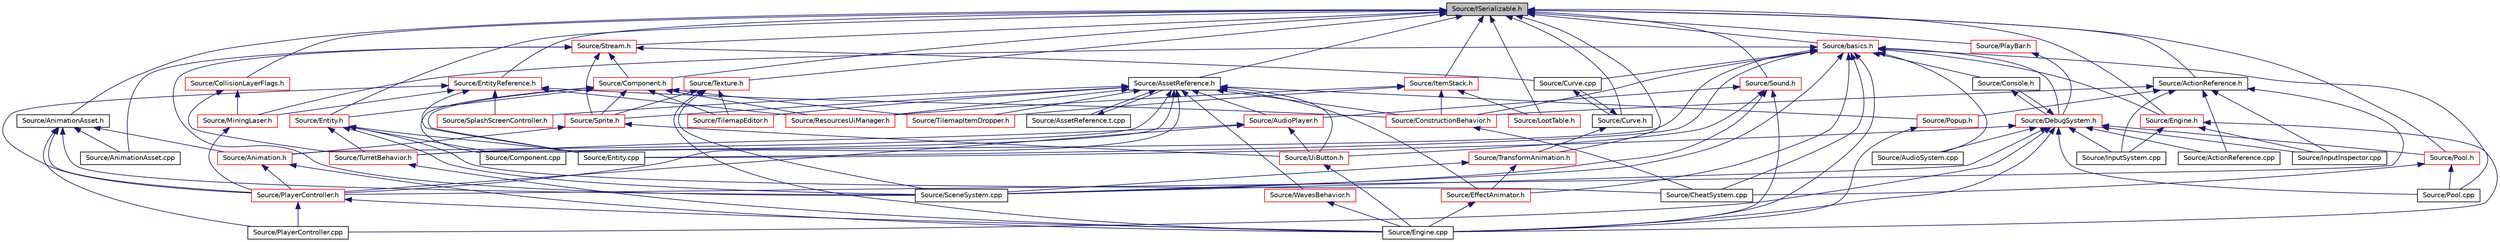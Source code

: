 digraph "Source/ISerializable.h"
{
 // LATEX_PDF_SIZE
  edge [fontname="Helvetica",fontsize="10",labelfontname="Helvetica",labelfontsize="10"];
  node [fontname="Helvetica",fontsize="10",shape=record];
  Node1 [label="Source/ISerializable.h",height=0.2,width=0.4,color="black", fillcolor="grey75", style="filled", fontcolor="black",tooltip="interface for all serializable objects"];
  Node1 -> Node2 [dir="back",color="midnightblue",fontsize="10",style="solid"];
  Node2 [label="Source/ActionReference.h",height=0.2,width=0.4,color="black", fillcolor="white", style="filled",URL="$ActionReference_8h.html",tooltip="a reference to an input Action"];
  Node2 -> Node3 [dir="back",color="midnightblue",fontsize="10",style="solid"];
  Node3 [label="Source/ActionReference.cpp",height=0.2,width=0.4,color="black", fillcolor="white", style="filled",URL="$ActionReference_8cpp.html",tooltip="a reference to an input Action"];
  Node2 -> Node4 [dir="back",color="midnightblue",fontsize="10",style="solid"];
  Node4 [label="Source/ConstructionBehavior.h",height=0.2,width=0.4,color="red", fillcolor="white", style="filled",URL="$ConstructionBehavior_8h.html",tooltip="handles the construction of towers and modification of terrain"];
  Node4 -> Node5 [dir="back",color="midnightblue",fontsize="10",style="solid"];
  Node5 [label="Source/CheatSystem.cpp",height=0.2,width=0.4,color="black", fillcolor="white", style="filled",URL="$CheatSystem_8cpp.html",tooltip="CheatSystem Class definition."];
  Node2 -> Node8 [dir="back",color="midnightblue",fontsize="10",style="solid"];
  Node8 [label="Source/InputInspector.cpp",height=0.2,width=0.4,color="black", fillcolor="white", style="filled",URL="$InputInspector_8cpp.html",tooltip="Input system addition, holds Action and Debug info."];
  Node2 -> Node9 [dir="back",color="midnightblue",fontsize="10",style="solid"];
  Node9 [label="Source/InputSystem.cpp",height=0.2,width=0.4,color="black", fillcolor="white", style="filled",URL="$InputSystem_8cpp.html",tooltip="Input system, m_Handles key and mouse inputs."];
  Node2 -> Node10 [dir="back",color="midnightblue",fontsize="10",style="solid"];
  Node10 [label="Source/PlayerController.h",height=0.2,width=0.4,color="red", fillcolor="white", style="filled",URL="$PlayerController_8h.html",tooltip="PlayerController Behaviour Class."];
  Node10 -> Node11 [dir="back",color="midnightblue",fontsize="10",style="solid"];
  Node11 [label="Source/Engine.cpp",height=0.2,width=0.4,color="black", fillcolor="white", style="filled",URL="$Engine_8cpp.html",tooltip="Engine class."];
  Node10 -> Node12 [dir="back",color="midnightblue",fontsize="10",style="solid"];
  Node12 [label="Source/PlayerController.cpp",height=0.2,width=0.4,color="black", fillcolor="white", style="filled",URL="$PlayerController_8cpp.html",tooltip="PlayerController Behaviour Class."];
  Node2 -> Node13 [dir="back",color="midnightblue",fontsize="10",style="solid"];
  Node13 [label="Source/Popup.h",height=0.2,width=0.4,color="red", fillcolor="white", style="filled",URL="$Popup_8h.html",tooltip="A popup is a behavior that will show a popup when a button is pressed."];
  Node13 -> Node11 [dir="back",color="midnightblue",fontsize="10",style="solid"];
  Node1 -> Node15 [dir="back",color="midnightblue",fontsize="10",style="solid"];
  Node15 [label="Source/AnimationAsset.h",height=0.2,width=0.4,color="black", fillcolor="white", style="filled",URL="$AnimationAsset_8h.html",tooltip="Asset that contains information about a spritesheet animation."];
  Node15 -> Node16 [dir="back",color="midnightblue",fontsize="10",style="solid"];
  Node16 [label="Source/Animation.h",height=0.2,width=0.4,color="red", fillcolor="white", style="filled",URL="$Animation_8h.html",tooltip="animation component class"];
  Node16 -> Node11 [dir="back",color="midnightblue",fontsize="10",style="solid"];
  Node16 -> Node10 [dir="back",color="midnightblue",fontsize="10",style="solid"];
  Node15 -> Node20 [dir="back",color="midnightblue",fontsize="10",style="solid"];
  Node20 [label="Source/AnimationAsset.cpp",height=0.2,width=0.4,color="black", fillcolor="white", style="filled",URL="$AnimationAsset_8cpp.html",tooltip="Asset that contains information about a spritesheet animation."];
  Node15 -> Node12 [dir="back",color="midnightblue",fontsize="10",style="solid"];
  Node15 -> Node10 [dir="back",color="midnightblue",fontsize="10",style="solid"];
  Node15 -> Node21 [dir="back",color="midnightblue",fontsize="10",style="solid"];
  Node21 [label="Source/SceneSystem.cpp",height=0.2,width=0.4,color="black", fillcolor="white", style="filled",URL="$SceneSystem_8cpp.html",tooltip="handles the process of resetting and changing scenes"];
  Node1 -> Node22 [dir="back",color="midnightblue",fontsize="10",style="solid"];
  Node22 [label="Source/AssetReference.h",height=0.2,width=0.4,color="black", fillcolor="white", style="filled",URL="$AssetReference_8h.html",tooltip="a reference to an Asset"];
  Node22 -> Node16 [dir="back",color="midnightblue",fontsize="10",style="solid"];
  Node22 -> Node23 [dir="back",color="midnightblue",fontsize="10",style="solid"];
  Node23 [label="Source/AssetReference.t.cpp",height=0.2,width=0.4,color="black", fillcolor="white", style="filled",URL="$AssetReference_8t_8cpp.html",tooltip="a reference to an Asset"];
  Node23 -> Node22 [dir="back",color="midnightblue",fontsize="10",style="solid"];
  Node22 -> Node24 [dir="back",color="midnightblue",fontsize="10",style="solid"];
  Node24 [label="Source/AudioPlayer.h",height=0.2,width=0.4,color="red", fillcolor="white", style="filled",URL="$AudioPlayer_8h.html",tooltip="Component that plays audio."];
  Node24 -> Node10 [dir="back",color="midnightblue",fontsize="10",style="solid"];
  Node24 -> Node30 [dir="back",color="midnightblue",fontsize="10",style="solid"];
  Node30 [label="Source/TurretBehavior.h",height=0.2,width=0.4,color="red", fillcolor="white", style="filled",URL="$TurretBehavior_8h_source.html",tooltip=" "];
  Node30 -> Node11 [dir="back",color="midnightblue",fontsize="10",style="solid"];
  Node24 -> Node31 [dir="back",color="midnightblue",fontsize="10",style="solid"];
  Node31 [label="Source/UiButton.h",height=0.2,width=0.4,color="red", fillcolor="white", style="filled",URL="$UiButton_8h.html",tooltip="Ui Button that sends an event when clicked."];
  Node31 -> Node11 [dir="back",color="midnightblue",fontsize="10",style="solid"];
  Node22 -> Node4 [dir="back",color="midnightblue",fontsize="10",style="solid"];
  Node22 -> Node32 [dir="back",color="midnightblue",fontsize="10",style="solid"];
  Node32 [label="Source/EffectAnimator.h",height=0.2,width=0.4,color="red", fillcolor="white", style="filled",URL="$EffectAnimator_8h.html",tooltip="Component that animates a Transform's matrix."];
  Node32 -> Node11 [dir="back",color="midnightblue",fontsize="10",style="solid"];
  Node22 -> Node10 [dir="back",color="midnightblue",fontsize="10",style="solid"];
  Node22 -> Node13 [dir="back",color="midnightblue",fontsize="10",style="solid"];
  Node22 -> Node34 [dir="back",color="midnightblue",fontsize="10",style="solid"];
  Node34 [label="Source/ResourcesUiManager.h",height=0.2,width=0.4,color="red", fillcolor="white", style="filled",URL="$ResourcesUiManager_8h.html",tooltip="Component that manages the UI for displaying what resources a player currently has."];
  Node22 -> Node36 [dir="back",color="midnightblue",fontsize="10",style="solid"];
  Node36 [label="Source/SplashScreenController.h",height=0.2,width=0.4,color="red", fillcolor="white", style="filled",URL="$SplashScreenController_8h_source.html",tooltip=" "];
  Node22 -> Node37 [dir="back",color="midnightblue",fontsize="10",style="solid"];
  Node37 [label="Source/Sprite.h",height=0.2,width=0.4,color="red", fillcolor="white", style="filled",URL="$Sprite_8h_source.html",tooltip=" "];
  Node37 -> Node16 [dir="back",color="midnightblue",fontsize="10",style="solid"];
  Node37 -> Node31 [dir="back",color="midnightblue",fontsize="10",style="solid"];
  Node22 -> Node57 [dir="back",color="midnightblue",fontsize="10",style="solid"];
  Node57 [label="Source/TilemapEditor.h",height=0.2,width=0.4,color="red", fillcolor="white", style="filled",URL="$TilemapEditor_8h.html",tooltip="Component that allows direct editing of a Tilemap."];
  Node22 -> Node58 [dir="back",color="midnightblue",fontsize="10",style="solid"];
  Node58 [label="Source/TilemapItemDropper.h",height=0.2,width=0.4,color="red", fillcolor="white", style="filled",URL="$TilemapItemDropper_8h.html",tooltip="Drops an item whenever a tile is broken."];
  Node22 -> Node30 [dir="back",color="midnightblue",fontsize="10",style="solid"];
  Node22 -> Node31 [dir="back",color="midnightblue",fontsize="10",style="solid"];
  Node22 -> Node59 [dir="back",color="midnightblue",fontsize="10",style="solid"];
  Node59 [label="Source/WavesBehavior.h",height=0.2,width=0.4,color="red", fillcolor="white", style="filled",URL="$WavesBehavior_8h_source.html",tooltip=" "];
  Node59 -> Node11 [dir="back",color="midnightblue",fontsize="10",style="solid"];
  Node1 -> Node60 [dir="back",color="midnightblue",fontsize="10",style="solid"];
  Node60 [label="Source/basics.h",height=0.2,width=0.4,color="red", fillcolor="white", style="filled",URL="$basics_8h_source.html",tooltip=" "];
  Node60 -> Node61 [dir="back",color="midnightblue",fontsize="10",style="solid"];
  Node61 [label="Source/AudioSystem.cpp",height=0.2,width=0.4,color="black", fillcolor="white", style="filled",URL="$AudioSystem_8cpp.html",tooltip="System that implements FMOD and allows the loading and playing of audio."];
  Node60 -> Node5 [dir="back",color="midnightblue",fontsize="10",style="solid"];
  Node60 -> Node62 [dir="back",color="midnightblue",fontsize="10",style="solid"];
  Node62 [label="Source/Component.cpp",height=0.2,width=0.4,color="black", fillcolor="white", style="filled",URL="$Component_8cpp.html",tooltip="Virtual component header."];
  Node60 -> Node63 [dir="back",color="midnightblue",fontsize="10",style="solid"];
  Node63 [label="Source/Console.h",height=0.2,width=0.4,color="black", fillcolor="white", style="filled",URL="$Console_8h_source.html",tooltip=" "];
  Node63 -> Node64 [dir="back",color="midnightblue",fontsize="10",style="solid"];
  Node64 [label="Source/DebugSystem.h",height=0.2,width=0.4,color="red", fillcolor="white", style="filled",URL="$DebugSystem_8h_source.html",tooltip=" "];
  Node64 -> Node3 [dir="back",color="midnightblue",fontsize="10",style="solid"];
  Node64 -> Node61 [dir="back",color="midnightblue",fontsize="10",style="solid"];
  Node64 -> Node63 [dir="back",color="midnightblue",fontsize="10",style="solid"];
  Node64 -> Node11 [dir="back",color="midnightblue",fontsize="10",style="solid"];
  Node64 -> Node67 [dir="back",color="midnightblue",fontsize="10",style="solid"];
  Node67 [label="Source/Entity.cpp",height=0.2,width=0.4,color="black", fillcolor="white", style="filled",URL="$Entity_8cpp.html",tooltip="Function definitions for the Entity class."];
  Node64 -> Node8 [dir="back",color="midnightblue",fontsize="10",style="solid"];
  Node64 -> Node9 [dir="back",color="midnightblue",fontsize="10",style="solid"];
  Node64 -> Node12 [dir="back",color="midnightblue",fontsize="10",style="solid"];
  Node64 -> Node103 [dir="back",color="midnightblue",fontsize="10",style="solid"];
  Node103 [label="Source/Pool.cpp",height=0.2,width=0.4,color="black", fillcolor="white", style="filled",URL="$Pool_8cpp.html",tooltip=" "];
  Node64 -> Node104 [dir="back",color="midnightblue",fontsize="10",style="solid"];
  Node104 [label="Source/Pool.h",height=0.2,width=0.4,color="red", fillcolor="white", style="filled",URL="$Pool_8h.html",tooltip="Used for Pools like Time or Health."];
  Node104 -> Node5 [dir="back",color="midnightblue",fontsize="10",style="solid"];
  Node104 -> Node103 [dir="back",color="midnightblue",fontsize="10",style="solid"];
  Node64 -> Node21 [dir="back",color="midnightblue",fontsize="10",style="solid"];
  Node60 -> Node4 [dir="back",color="midnightblue",fontsize="10",style="solid"];
  Node60 -> Node111 [dir="back",color="midnightblue",fontsize="10",style="solid"];
  Node111 [label="Source/Curve.cpp",height=0.2,width=0.4,color="black", fillcolor="white", style="filled",URL="$Curve_8cpp.html",tooltip="class for interpolating between sequences of values"];
  Node111 -> Node112 [dir="back",color="midnightblue",fontsize="10",style="solid"];
  Node112 [label="Source/Curve.h",height=0.2,width=0.4,color="black", fillcolor="white", style="filled",URL="$Curve_8h.html",tooltip="class for interpolating between sequences of values"];
  Node112 -> Node111 [dir="back",color="midnightblue",fontsize="10",style="solid"];
  Node112 -> Node113 [dir="back",color="midnightblue",fontsize="10",style="solid"];
  Node113 [label="Source/TransformAnimation.h",height=0.2,width=0.4,color="red", fillcolor="white", style="filled",URL="$TransformAnimation_8h.html",tooltip="Asset that animates a Transform with Curves."];
  Node113 -> Node32 [dir="back",color="midnightblue",fontsize="10",style="solid"];
  Node113 -> Node21 [dir="back",color="midnightblue",fontsize="10",style="solid"];
  Node60 -> Node64 [dir="back",color="midnightblue",fontsize="10",style="solid"];
  Node60 -> Node32 [dir="back",color="midnightblue",fontsize="10",style="solid"];
  Node60 -> Node11 [dir="back",color="midnightblue",fontsize="10",style="solid"];
  Node60 -> Node115 [dir="back",color="midnightblue",fontsize="10",style="solid"];
  Node115 [label="Source/Engine.h",height=0.2,width=0.4,color="red", fillcolor="white", style="filled",URL="$Engine_8h.html",tooltip="Engine class."];
  Node115 -> Node11 [dir="back",color="midnightblue",fontsize="10",style="solid"];
  Node115 -> Node8 [dir="back",color="midnightblue",fontsize="10",style="solid"];
  Node115 -> Node9 [dir="back",color="midnightblue",fontsize="10",style="solid"];
  Node60 -> Node67 [dir="back",color="midnightblue",fontsize="10",style="solid"];
  Node60 -> Node116 [dir="back",color="midnightblue",fontsize="10",style="solid"];
  Node116 [label="Source/MiningLaser.h",height=0.2,width=0.4,color="red", fillcolor="white", style="filled",URL="$MiningLaser_8h.html",tooltip="Digging laser controllable by an entity."];
  Node116 -> Node10 [dir="back",color="midnightblue",fontsize="10",style="solid"];
  Node60 -> Node103 [dir="back",color="midnightblue",fontsize="10",style="solid"];
  Node60 -> Node21 [dir="back",color="midnightblue",fontsize="10",style="solid"];
  Node1 -> Node146 [dir="back",color="midnightblue",fontsize="10",style="solid"];
  Node146 [label="Source/CollisionLayerFlags.h",height=0.2,width=0.4,color="red", fillcolor="white", style="filled",URL="$CollisionLayerFlags_8h.html",tooltip="struct that determines which collision layers to interact with"];
  Node146 -> Node116 [dir="back",color="midnightblue",fontsize="10",style="solid"];
  Node146 -> Node30 [dir="back",color="midnightblue",fontsize="10",style="solid"];
  Node1 -> Node149 [dir="back",color="midnightblue",fontsize="10",style="solid"];
  Node149 [label="Source/Component.h",height=0.2,width=0.4,color="red", fillcolor="white", style="filled",URL="$Component_8h.html",tooltip="Virtual component header."];
  Node149 -> Node62 [dir="back",color="midnightblue",fontsize="10",style="solid"];
  Node149 -> Node67 [dir="back",color="midnightblue",fontsize="10",style="solid"];
  Node149 -> Node157 [dir="back",color="midnightblue",fontsize="10",style="solid"];
  Node157 [label="Source/Entity.h",height=0.2,width=0.4,color="red", fillcolor="white", style="filled",URL="$Entity_8h.html",tooltip="Entity class which holds Components."];
  Node157 -> Node5 [dir="back",color="midnightblue",fontsize="10",style="solid"];
  Node157 -> Node62 [dir="back",color="midnightblue",fontsize="10",style="solid"];
  Node157 -> Node67 [dir="back",color="midnightblue",fontsize="10",style="solid"];
  Node157 -> Node21 [dir="back",color="midnightblue",fontsize="10",style="solid"];
  Node157 -> Node30 [dir="back",color="midnightblue",fontsize="10",style="solid"];
  Node149 -> Node34 [dir="back",color="midnightblue",fontsize="10",style="solid"];
  Node149 -> Node37 [dir="back",color="midnightblue",fontsize="10",style="solid"];
  Node149 -> Node57 [dir="back",color="midnightblue",fontsize="10",style="solid"];
  Node149 -> Node58 [dir="back",color="midnightblue",fontsize="10",style="solid"];
  Node1 -> Node112 [dir="back",color="midnightblue",fontsize="10",style="solid"];
  Node1 -> Node115 [dir="back",color="midnightblue",fontsize="10",style="solid"];
  Node1 -> Node157 [dir="back",color="midnightblue",fontsize="10",style="solid"];
  Node1 -> Node165 [dir="back",color="midnightblue",fontsize="10",style="solid"];
  Node165 [label="Source/EntityReference.h",height=0.2,width=0.4,color="red", fillcolor="white", style="filled",URL="$EntityReference_8h.html",tooltip="a reference to an Entity in the scene"];
  Node165 -> Node4 [dir="back",color="midnightblue",fontsize="10",style="solid"];
  Node165 -> Node67 [dir="back",color="midnightblue",fontsize="10",style="solid"];
  Node165 -> Node116 [dir="back",color="midnightblue",fontsize="10",style="solid"];
  Node165 -> Node10 [dir="back",color="midnightblue",fontsize="10",style="solid"];
  Node165 -> Node34 [dir="back",color="midnightblue",fontsize="10",style="solid"];
  Node165 -> Node36 [dir="back",color="midnightblue",fontsize="10",style="solid"];
  Node1 -> Node166 [dir="back",color="midnightblue",fontsize="10",style="solid"];
  Node166 [label="Source/ItemStack.h",height=0.2,width=0.4,color="red", fillcolor="white", style="filled",URL="$ItemStack_8h.html",tooltip="a stack of multiple items of the same type"];
  Node166 -> Node4 [dir="back",color="midnightblue",fontsize="10",style="solid"];
  Node166 -> Node167 [dir="back",color="midnightblue",fontsize="10",style="solid"];
  Node167 [label="Source/LootTable.h",height=0.2,width=0.4,color="red", fillcolor="white", style="filled",URL="$LootTable_8h.html",tooltip="class for dropping configurable loot"];
  Node166 -> Node34 [dir="back",color="midnightblue",fontsize="10",style="solid"];
  Node166 -> Node58 [dir="back",color="midnightblue",fontsize="10",style="solid"];
  Node1 -> Node167 [dir="back",color="midnightblue",fontsize="10",style="solid"];
  Node1 -> Node168 [dir="back",color="midnightblue",fontsize="10",style="solid"];
  Node168 [label="Source/PlayBar.h",height=0.2,width=0.4,color="red", fillcolor="white", style="filled",URL="$PlayBar_8h.html",tooltip="UI Bar that handles playing, pausing, and autosaves of the scene."];
  Node168 -> Node64 [dir="back",color="midnightblue",fontsize="10",style="solid"];
  Node1 -> Node104 [dir="back",color="midnightblue",fontsize="10",style="solid"];
  Node1 -> Node169 [dir="back",color="midnightblue",fontsize="10",style="solid"];
  Node169 [label="Source/Sound.h",height=0.2,width=0.4,color="red", fillcolor="white", style="filled",URL="$Sound_8h.html",tooltip="Wrapper class for FMOD sounds."];
  Node169 -> Node24 [dir="back",color="midnightblue",fontsize="10",style="solid"];
  Node169 -> Node11 [dir="back",color="midnightblue",fontsize="10",style="solid"];
  Node169 -> Node21 [dir="back",color="midnightblue",fontsize="10",style="solid"];
  Node169 -> Node31 [dir="back",color="midnightblue",fontsize="10",style="solid"];
  Node1 -> Node170 [dir="back",color="midnightblue",fontsize="10",style="solid"];
  Node170 [label="Source/Stream.h",height=0.2,width=0.4,color="red", fillcolor="white", style="filled",URL="$Stream_8h.html",tooltip="JSON File reading/writing."];
  Node170 -> Node20 [dir="back",color="midnightblue",fontsize="10",style="solid"];
  Node170 -> Node149 [dir="back",color="midnightblue",fontsize="10",style="solid"];
  Node170 -> Node111 [dir="back",color="midnightblue",fontsize="10",style="solid"];
  Node170 -> Node21 [dir="back",color="midnightblue",fontsize="10",style="solid"];
  Node170 -> Node37 [dir="back",color="midnightblue",fontsize="10",style="solid"];
  Node1 -> Node172 [dir="back",color="midnightblue",fontsize="10",style="solid"];
  Node172 [label="Source/Texture.h",height=0.2,width=0.4,color="red", fillcolor="white", style="filled",URL="$Texture_8h.html",tooltip="Header for the OpenGL texture wrapper."];
  Node172 -> Node11 [dir="back",color="midnightblue",fontsize="10",style="solid"];
  Node172 -> Node21 [dir="back",color="midnightblue",fontsize="10",style="solid"];
  Node172 -> Node37 [dir="back",color="midnightblue",fontsize="10",style="solid"];
  Node172 -> Node57 [dir="back",color="midnightblue",fontsize="10",style="solid"];
  Node1 -> Node113 [dir="back",color="midnightblue",fontsize="10",style="solid"];
}
